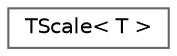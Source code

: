 digraph "Graphical Class Hierarchy"
{
 // INTERACTIVE_SVG=YES
 // LATEX_PDF_SIZE
  bgcolor="transparent";
  edge [fontname=Helvetica,fontsize=10,labelfontname=Helvetica,labelfontsize=10];
  node [fontname=Helvetica,fontsize=10,shape=box,height=0.2,width=0.4];
  rankdir="LR";
  Node0 [id="Node000000",label="TScale\< T \>",height=0.2,width=0.4,color="grey40", fillcolor="white", style="filled",URL="$d1/d33/classTScale.html",tooltip="Represents a 3D non-uniform scale (to disambiguate from an UE::Math::TVector<T>, which is used for tr..."];
}
